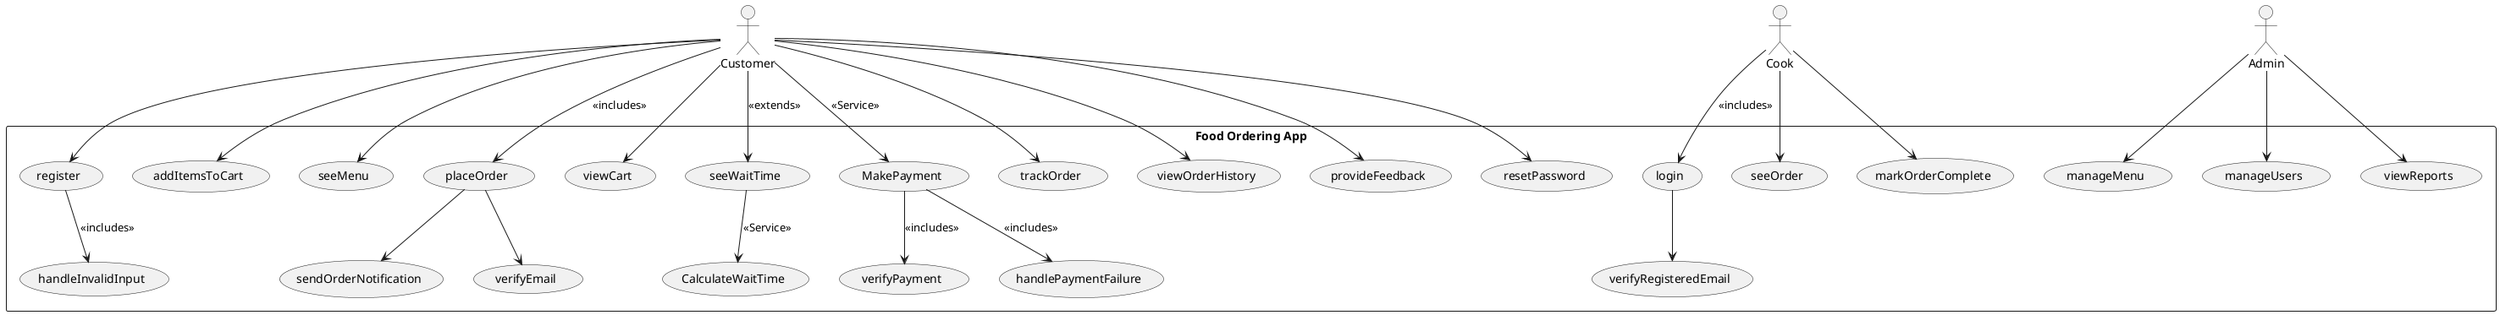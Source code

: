 @startuml DesignUpdate2
actor Customer
actor Cook
actor Admin

rectangle "Food Ordering App" {
    
    Customer --> (register)
    Customer --> (addItemsToCart)
    Customer --> (seeMenu)
    Customer --> (placeOrder) : <<includes>>
    (placeOrder) --> (verifyEmail)
    Customer --> (viewCart)
    Customer --> (seeWaitTime) : <<extends>>
    (seeWaitTime) --> (CalculateWaitTime) : <<Service>>
    Customer --> (MakePayment) : <<Service>>
    Customer --> (trackOrder)
    Customer --> (viewOrderHistory)
    Customer --> (provideFeedback)
    Customer --> (resetPassword)
    
    Cook --> (login) : <<includes>>
    (login) --> (verifyRegisteredEmail)
    Cook --> (seeOrder)
    Cook --> (markOrderComplete)

    Admin --> (manageMenu)
    Admin --> (manageUsers)
    Admin --> (viewReports)
    
    (placeOrder) --> (sendOrderNotification)
    (MakePayment) --> (verifyPayment) : <<includes>>
    (MakePayment) --> (handlePaymentFailure) : <<includes>>
    (register) --> (handleInvalidInput) : <<includes>>
}

@enduml
©